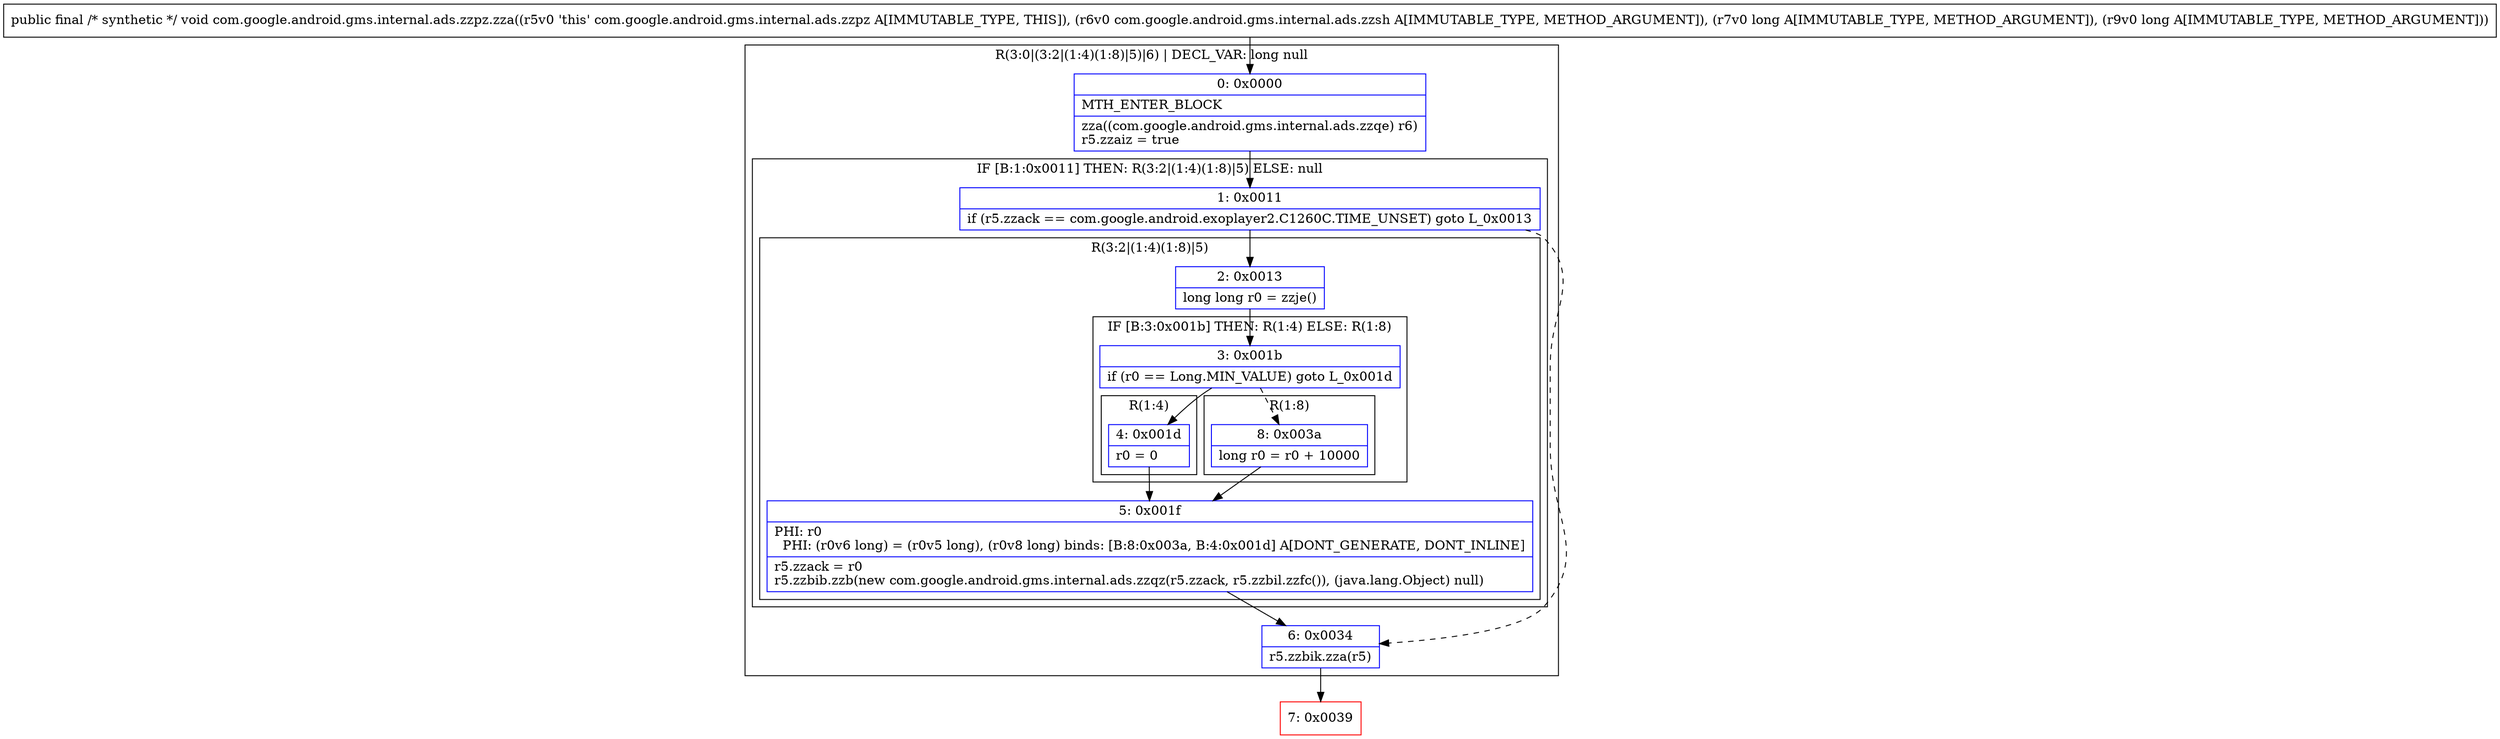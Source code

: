 digraph "CFG forcom.google.android.gms.internal.ads.zzpz.zza(Lcom\/google\/android\/gms\/internal\/ads\/zzsh;JJ)V" {
subgraph cluster_Region_1689671989 {
label = "R(3:0|(3:2|(1:4)(1:8)|5)|6) | DECL_VAR: long null\l";
node [shape=record,color=blue];
Node_0 [shape=record,label="{0\:\ 0x0000|MTH_ENTER_BLOCK\l|zza((com.google.android.gms.internal.ads.zzqe) r6)\lr5.zzaiz = true\l}"];
subgraph cluster_IfRegion_90573182 {
label = "IF [B:1:0x0011] THEN: R(3:2|(1:4)(1:8)|5) ELSE: null";
node [shape=record,color=blue];
Node_1 [shape=record,label="{1\:\ 0x0011|if (r5.zzack == com.google.android.exoplayer2.C1260C.TIME_UNSET) goto L_0x0013\l}"];
subgraph cluster_Region_1222454200 {
label = "R(3:2|(1:4)(1:8)|5)";
node [shape=record,color=blue];
Node_2 [shape=record,label="{2\:\ 0x0013|long long r0 = zzje()\l}"];
subgraph cluster_IfRegion_969962075 {
label = "IF [B:3:0x001b] THEN: R(1:4) ELSE: R(1:8)";
node [shape=record,color=blue];
Node_3 [shape=record,label="{3\:\ 0x001b|if (r0 == Long.MIN_VALUE) goto L_0x001d\l}"];
subgraph cluster_Region_1060502405 {
label = "R(1:4)";
node [shape=record,color=blue];
Node_4 [shape=record,label="{4\:\ 0x001d|r0 = 0\l}"];
}
subgraph cluster_Region_360593202 {
label = "R(1:8)";
node [shape=record,color=blue];
Node_8 [shape=record,label="{8\:\ 0x003a|long r0 = r0 + 10000\l}"];
}
}
Node_5 [shape=record,label="{5\:\ 0x001f|PHI: r0 \l  PHI: (r0v6 long) = (r0v5 long), (r0v8 long) binds: [B:8:0x003a, B:4:0x001d] A[DONT_GENERATE, DONT_INLINE]\l|r5.zzack = r0\lr5.zzbib.zzb(new com.google.android.gms.internal.ads.zzqz(r5.zzack, r5.zzbil.zzfc()), (java.lang.Object) null)\l}"];
}
}
Node_6 [shape=record,label="{6\:\ 0x0034|r5.zzbik.zza(r5)\l}"];
}
Node_7 [shape=record,color=red,label="{7\:\ 0x0039}"];
MethodNode[shape=record,label="{public final \/* synthetic *\/ void com.google.android.gms.internal.ads.zzpz.zza((r5v0 'this' com.google.android.gms.internal.ads.zzpz A[IMMUTABLE_TYPE, THIS]), (r6v0 com.google.android.gms.internal.ads.zzsh A[IMMUTABLE_TYPE, METHOD_ARGUMENT]), (r7v0 long A[IMMUTABLE_TYPE, METHOD_ARGUMENT]), (r9v0 long A[IMMUTABLE_TYPE, METHOD_ARGUMENT])) }"];
MethodNode -> Node_0;
Node_0 -> Node_1;
Node_1 -> Node_2;
Node_1 -> Node_6[style=dashed];
Node_2 -> Node_3;
Node_3 -> Node_4;
Node_3 -> Node_8[style=dashed];
Node_4 -> Node_5;
Node_8 -> Node_5;
Node_5 -> Node_6;
Node_6 -> Node_7;
}

